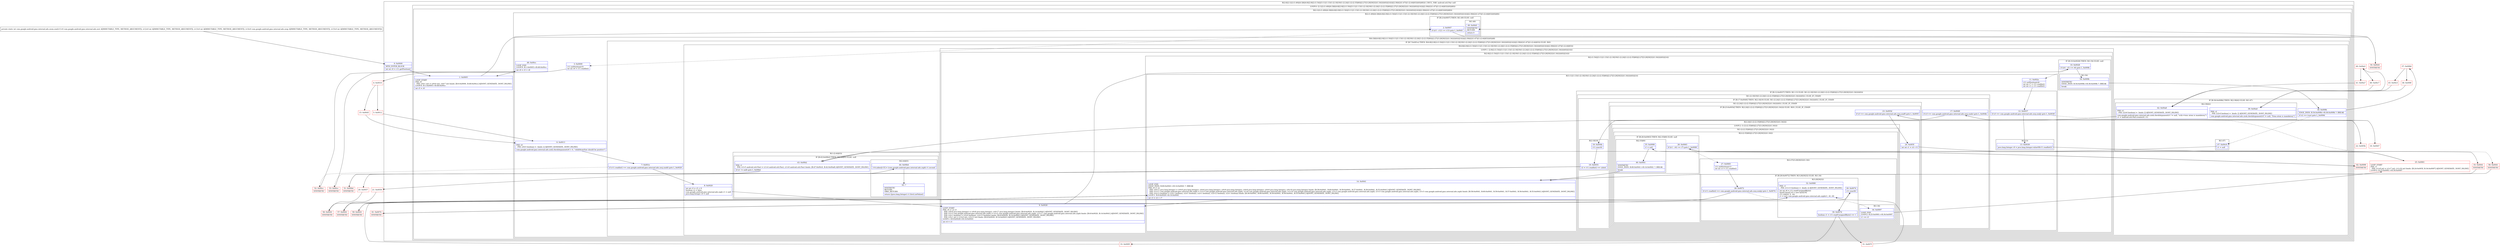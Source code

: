 digraph "CFG forcom.google.android.gms.internal.ads.zzom.zza(Lcom\/google\/android\/gms\/internal\/ads\/zzst;IILcom\/google\/android\/gms\/internal\/ads\/zzop;I)I" {
subgraph cluster_Region_1492737089 {
label = "R(2:0|(2:1|(2:(1:49)|(4:3|6|(4:8|(2:9|(2:(1:54)|(3:11|(1:13)(1:(2:18|19)(1:(2:24|(1:(2:(2:35|60)|(2:27|(3:29|30|32)(1:34)))))(0)))|14)))|(2:39|42)(1:47)|(1:(2:44|63)))(0)|48)))) | DECL_VAR: android.util.Pair null\l";
node [shape=record,color=blue];
Node_0 [shape=record,label="{0\:\ 0x0000|MTH_ENTER_BLOCK\l|int int r0 = r11.getPosition()\l}"];
subgraph cluster_LoopRegion_1556338439 {
label = "LOOP:0: (2:1|(2:(1:49)|(4:3|6|(4:8|(2:9|(2:(1:54)|(3:11|(1:13)(1:(2:18|19)(1:(2:24|(1:(2:(2:35|60)|(2:27|(3:29|30|32)(1:34)))))(0)))|14)))|(2:39|42)(1:47)|(1:(2:44|63)))(0)|48)))";
node [shape=record,color=blue];
subgraph cluster_Region_159091776 {
label = "R(2:1|(2:(1:49)|(4:3|6|(4:8|(2:9|(2:(1:54)|(3:11|(1:13)(1:(2:18|19)(1:(2:24|(1:(2:(2:35|60)|(2:27|(3:29|30|32)(1:34)))))(0)))|14)))|(2:39|42)(1:47)|(1:(2:44|63)))(0)|48)))";
node [shape=record,color=blue];
Node_1 [shape=record,label="{1\:\ 0x0005|LOOP_START\lPHI: r0 \l  PHI: (r0v1 int) = (r0v0 int), (r0v7 int) binds: [B:0:0x0000, B:48:0x00cc] A[DONT_GENERATE, DONT_INLINE]\lLOOP:0: B:1:0x0005\-\>B:48:0x00cc\l|int r5 = r0\l}"];
subgraph cluster_Region_2103622100 {
label = "R(2:(1:49)|(4:3|6|(4:8|(2:9|(2:(1:54)|(3:11|(1:13)(1:(2:18|19)(1:(2:24|(1:(2:(2:35|60)|(2:27|(3:29|30|32)(1:34)))))(0)))|14)))|(2:39|42)(1:47)|(1:(2:44|63)))(0)|48))";
node [shape=record,color=blue];
subgraph cluster_IfRegion_196299622 {
label = "IF [B:2:0x0007] THEN: R(1:49) ELSE: null";
node [shape=record,color=blue];
Node_2 [shape=record,label="{2\:\ 0x0007|if ((r5 \- r12) \>= r13) goto L_0x00d1\l}"];
subgraph cluster_Region_1098961550 {
label = "R(1:49)";
node [shape=record,color=blue];
Node_49 [shape=record,label="{49\:\ 0x00d1|SYNTHETIC\lRETURN\l|return 0\l}"];
}
}
subgraph cluster_Region_297781174 {
label = "R(4:3|6|(4:8|(2:9|(2:(1:54)|(3:11|(1:13)(1:(2:18|19)(1:(2:24|(1:(2:(2:35|60)|(2:27|(3:29|30|32)(1:34)))))(0)))|14)))|(2:39|42)(1:47)|(1:(2:44|63)))(0)|48)";
node [shape=record,color=blue];
Node_3 [shape=record,label="{3\:\ 0x0009|r11.setPosition(r5)\lint int r6 = r11.readInt()\l}"];
Node_6 [shape=record,label="{6\:\ 0x0013|PHI: r0 \l  PHI: (r0v5 boolean) =  binds: [] A[DONT_GENERATE, DONT_INLINE]\l|com.google.android.gms.internal.ads.zzsk.checkArgument(r6 \> 0, \"childAtomSize should be positive\")\l}"];
subgraph cluster_IfRegion_712318359 {
label = "IF [B:7:0x001e] THEN: R(4:8|(2:9|(2:(1:54)|(3:11|(1:13)(1:(2:18|19)(1:(2:24|(1:(2:(2:35|60)|(2:27|(3:29|30|32)(1:34)))))(0)))|14)))|(2:39|42)(1:47)|(1:(2:44|63))) ELSE: R(0)";
node [shape=record,color=blue];
Node_7 [shape=record,label="{7\:\ 0x001e|if (r11.readInt() == com.google.android.gms.internal.ads.zzoj.zzald) goto L_0x0020\l}"];
subgraph cluster_Region_431621381 {
label = "R(4:8|(2:9|(2:(1:54)|(3:11|(1:13)(1:(2:18|19)(1:(2:24|(1:(2:(2:35|60)|(2:27|(3:29|30|32)(1:34)))))(0)))|14)))|(2:39|42)(1:47)|(1:(2:44|63)))";
node [shape=record,color=blue];
Node_8 [shape=record,label="{8\:\ 0x0020|int int r3 = r5 + 8\lboolean r2 = false\lcom.google.android.gms.internal.ads.zzpb r1 = null\ljava.lang.Integer r0 = null\l}"];
subgraph cluster_LoopRegion_1758239793 {
label = "LOOP:1: (2:9|(2:(1:54)|(3:11|(1:13)(1:(2:18|19)(1:(2:24|(1:(2:(2:35|60)|(2:27|(3:29|30|32)(1:34)))))(0)))|14)))";
node [shape=record,color=blue];
subgraph cluster_Region_853737355 {
label = "R(2:9|(2:(1:54)|(3:11|(1:13)(1:(2:18|19)(1:(2:24|(1:(2:(2:35|60)|(2:27|(3:29|30|32)(1:34)))))(0)))|14)))";
node [shape=record,color=blue];
Node_9 [shape=record,label="{9\:\ 0x0026|LOOP_START\lPHI: r0 r1 r2 r3 \l  PHI: (r0v9 java.lang.Integer) = (r0v8 java.lang.Integer), (r0v17 java.lang.Integer) binds: [B:8:0x0020, B:14:0x0041] A[DONT_GENERATE, DONT_INLINE]\l  PHI: (r1v3 com.google.android.gms.internal.ads.zzpb) = (r1v2 com.google.android.gms.internal.ads.zzpb), (r1v17 com.google.android.gms.internal.ads.zzpb) binds: [B:8:0x0020, B:14:0x0041] A[DONT_GENERATE, DONT_INLINE]\l  PHI: (r2v1 boolean) = (r2v0 boolean), (r2v13 boolean) binds: [B:8:0x0020, B:14:0x0041] A[DONT_GENERATE, DONT_INLINE]\l  PHI: (r3v1 int) = (r3v0 int), (r3v13 int) binds: [B:8:0x0020, B:14:0x0041] A[DONT_GENERATE, DONT_INLINE]\lLOOP:1: B:9:0x0026\-\>B:14:0x0041\l|int r4 = r3\l}"];
subgraph cluster_Region_8922341 {
label = "R(2:(1:54)|(3:11|(1:13)(1:(2:18|19)(1:(2:24|(1:(2:(2:35|60)|(2:27|(3:29|30|32)(1:34)))))(0)))|14))";
node [shape=record,color=blue];
subgraph cluster_IfRegion_1993864179 {
label = "IF [B:10:0x0028] THEN: R(1:54) ELSE: null";
node [shape=record,color=blue];
Node_10 [shape=record,label="{10\:\ 0x0028|if ((r4 \- r5) \>= r6) goto L_0x009b\l}"];
subgraph cluster_Region_1205568216 {
label = "R(1:54)";
node [shape=record,color=blue];
Node_54 [shape=record,label="{54\:\ 0x009b|SYNTHETIC\lEDGE_INSN: B:54:0x009b\-\>B:36:0x009b ?: BREAK  \l|break\l}"];
}
}
subgraph cluster_Region_597391589 {
label = "R(3:11|(1:13)(1:(2:18|19)(1:(2:24|(1:(2:(2:35|60)|(2:27|(3:29|30|32)(1:34)))))(0)))|14)";
node [shape=record,color=blue];
Node_11 [shape=record,label="{11\:\ 0x002a|r11.setPosition(r4)\lint int r7 = r11.readInt()\lint int r3 = r11.readInt()\l}"];
subgraph cluster_IfRegion_1781306309 {
label = "IF [B:12:0x0037] THEN: R(1:13) ELSE: R(1:(2:18|19)(1:(2:24|(1:(2:(2:35|60)|(2:27|(3:29|30|32)(1:34)))))(0)))";
node [shape=record,color=blue];
Node_12 [shape=record,label="{12\:\ 0x0037|if (r3 == com.google.android.gms.internal.ads.zzoj.zzalj) goto L_0x0039\l}"];
subgraph cluster_Region_788620305 {
label = "R(1:13)";
node [shape=record,color=blue];
Node_13 [shape=record,label="{13\:\ 0x0039|java.lang.Integer r0 = java.lang.Integer.valueOf(r11.readInt())\l}"];
}
subgraph cluster_Region_1161864721 {
label = "R(1:(2:18|19)(1:(2:24|(1:(2:(2:35|60)|(2:27|(3:29|30|32)(1:34)))))(0))) | ELSE_IF_CHAIN\l";
node [shape=record,color=blue];
subgraph cluster_IfRegion_1951820017 {
label = "IF [B:17:0x0049] THEN: R(2:18|19) ELSE: R(1:(2:24|(1:(2:(2:35|60)|(2:27|(3:29|30|32)(1:34)))))(0)) | ELSE_IF_CHAIN\l";
node [shape=record,color=blue];
Node_17 [shape=record,label="{17\:\ 0x0049|if (r3 == com.google.android.gms.internal.ads.zzoj.zzale) goto L_0x004b\l}"];
subgraph cluster_Region_2075739903 {
label = "R(2:18|19)";
node [shape=record,color=blue];
Node_18 [shape=record,label="{18\:\ 0x004b|r11.zzac(4)\l}"];
Node_19 [shape=record,label="{19\:\ 0x0055|r2 = r11.readInt() == zzbeh\l}"];
}
subgraph cluster_Region_1231128476 {
label = "R(1:(2:24|(1:(2:(2:35|60)|(2:27|(3:29|30|32)(1:34)))))(0)) | ELSE_IF_CHAIN\l";
node [shape=record,color=blue];
subgraph cluster_IfRegion_734051962 {
label = "IF [B:23:0x005d] THEN: R(2:24|(1:(2:(2:35|60)|(2:27|(3:29|30|32)(1:34))))) ELSE: R(0) | ELSE_IF_CHAIN\l";
node [shape=record,color=blue];
Node_23 [shape=record,label="{23\:\ 0x005d|if (r3 == com.google.android.gms.internal.ads.zzoj.zzalf) goto L_0x005f\l}"];
subgraph cluster_Region_112401139 {
label = "R(2:24|(1:(2:(2:35|60)|(2:27|(3:29|30|32)(1:34)))))";
node [shape=record,color=blue];
Node_24 [shape=record,label="{24\:\ 0x005f|int int r1 = r4 + 8\l}"];
subgraph cluster_LoopRegion_135216473 {
label = "LOOP:2: (1:(2:(2:35|60)|(2:27|(3:29|30|32)(1:34))))";
node [shape=record,color=blue];
subgraph cluster_Region_333034434 {
label = "R(1:(2:(2:35|60)|(2:27|(3:29|30|32)(1:34))))";
node [shape=record,color=blue];
subgraph cluster_Region_1399451526 {
label = "R(2:(2:35|60)|(2:27|(3:29|30|32)(1:34)))";
node [shape=record,color=blue];
subgraph cluster_IfRegion_1472266496 {
label = "IF [B:26:0x0063] THEN: R(2:35|60) ELSE: null";
node [shape=record,color=blue];
Node_26 [shape=record,label="{26\:\ 0x0063|if ((r1 \- r4) \>= r7) goto L_0x0099\l}"];
subgraph cluster_Region_1251762418 {
label = "R(2:35|60)";
node [shape=record,color=blue];
Node_35 [shape=record,label="{35\:\ 0x0099|r1 = null\l}"];
Node_60 [shape=record,label="{60\:\ 0x0041|SYNTHETIC\lEDGE_INSN: B:60:0x0041\-\>B:14:0x0041 ?: BREAK  \l|break\l}"];
}
}
subgraph cluster_Region_569286228 {
label = "R(2:27|(3:29|30|32)(1:34))";
node [shape=record,color=blue];
Node_27 [shape=record,label="{27\:\ 0x0065|r11.setPosition(r1)\lint int r3 = r11.readInt()\l}"];
subgraph cluster_IfRegion_384945936 {
label = "IF [B:28:0x0072] THEN: R(3:29|30|32) ELSE: R(1:34)";
node [shape=record,color=blue];
Node_28 [shape=record,label="{28\:\ 0x0072|if (r11.readInt() == com.google.android.gms.internal.ads.zzoj.zzalg) goto L_0x0074\l}"];
subgraph cluster_Region_1873264781 {
label = "R(3:29|30|32)";
node [shape=record,color=blue];
Node_29 [shape=record,label="{29\:\ 0x0074|r11.zzac(6)\l}"];
Node_30 [shape=record,label="{30\:\ 0x007d|boolean r1 = r11.readUnsignedByte() == 1\l}"];
Node_32 [shape=record,label="{32\:\ 0x0080|PHI: r1 \l  PHI: (r1v13 boolean) =  binds: [] A[DONT_GENERATE, DONT_INLINE]\l|int int r8 = r11.readUnsignedByte()\lbyte[] byte[] r9 = new byte[16]\lr11.zzb(r9, 0, 16)\lr1 = new com.google.android.gms.internal.ads.zzpb(r1, r8, r9)\l}"];
}
subgraph cluster_Region_802325200 {
label = "R(1:34)";
node [shape=record,color=blue];
Node_34 [shape=record,label="{34\:\ 0x0097|LOOP_END\lLOOP:2: B:25:0x0061\-\>B:34:0x0097\l|r1 += r3\l}"];
}
}
}
}
}
}
}
subgraph cluster_Region_1734729058 {
label = "R(0)";
node [shape=record,color=blue];
}
}
}
}
}
}
Node_14 [shape=record,label="{14\:\ 0x0041|LOOP_END\lEDGE_INSN: B:60:0x0041\-\>B:14:0x0041 ?: BREAK  \lPHI: r0 r1 r2 \l  PHI: (r0v17 java.lang.Integer) = (r0v9 java.lang.Integer), (r0v9 java.lang.Integer), (r0v9 java.lang.Integer), (r0v9 java.lang.Integer), (r0v9 java.lang.Integer), (r0v19 java.lang.Integer) binds: [B:58:0x0041, B:60:0x0041, B:59:0x0041, B:57:0x0041, B:56:0x0041, B:55:0x0041] A[DONT_GENERATE, DONT_INLINE]\l  PHI: (r1v17 com.google.android.gms.internal.ads.zzpb) = (r1v3 com.google.android.gms.internal.ads.zzpb), (r1v9 com.google.android.gms.internal.ads.zzpb), (r1v14 com.google.android.gms.internal.ads.zzpb), (r1v3 com.google.android.gms.internal.ads.zzpb), (r1v3 com.google.android.gms.internal.ads.zzpb), (r1v3 com.google.android.gms.internal.ads.zzpb) binds: [B:58:0x0041, B:60:0x0041, B:59:0x0041, B:57:0x0041, B:56:0x0041, B:55:0x0041] A[DONT_GENERATE, DONT_INLINE]\l  PHI: (r2v13 boolean) = (r2v1 boolean), (r2v1 boolean), (r2v1 boolean), (r2v12 boolean), (r2v1 boolean) binds: [B:58:0x0041, B:60:0x0041, B:59:0x0041, B:56:0x0041, B:55:0x0041] A[DONT_GENERATE, DONT_INLINE]\lLOOP:1: B:9:0x0026\-\>B:14:0x0041\l|int r3 = r4 + r7\l}"];
}
}
}
}
subgraph cluster_IfRegion_850950672 {
label = "IF [B:36:0x009b] THEN: R(2:39|42) ELSE: R(1:47)";
node [shape=record,color=blue];
Node_36 [shape=record,label="{36\:\ 0x009b|EDGE_INSN: B:54:0x009b\-\>B:36:0x009b ?: BREAK  \l|if (r2 == true) goto L_0x009d\l}"];
subgraph cluster_Region_1578691896 {
label = "R(2:39|42)";
node [shape=record,color=blue];
Node_39 [shape=record,label="{39\:\ 0x00a0|PHI: r2 \l  PHI: (r2v4 boolean) =  binds: [] A[DONT_GENERATE, DONT_INLINE]\l|com.google.android.gms.internal.ads.zzsk.checkArgument(r0 != null, \"frma atom is mandatory\")\l}"];
Node_42 [shape=record,label="{42\:\ 0x00a8|PHI: r2 \l  PHI: (r2v6 boolean) =  binds: [] A[DONT_GENERATE, DONT_INLINE]\l|com.google.android.gms.internal.ads.zzsk.checkArgument(r1 != null, \"schi\-\>tenc atom is mandatory\")\lr1 = android.util.Pair.create(r0, r1)\l}"];
}
subgraph cluster_Region_1319720941 {
label = "R(1:47)";
node [shape=record,color=blue];
Node_47 [shape=record,label="{47\:\ 0x00c9|r1 = null\l}"];
}
}
subgraph cluster_Region_972830191 {
label = "R(1:(2:44|63))";
node [shape=record,color=blue];
subgraph cluster_IfRegion_628484233 {
label = "IF [B:43:0x00b2] THEN: R(2:44|63) ELSE: null";
node [shape=record,color=blue];
Node_43 [shape=record,label="{43\:\ 0x00b2|PHI: r1 \l  PHI: (r1v5 android.util.Pair) = (r1v4 android.util.Pair), (r1v6 android.util.Pair) binds: [B:47:0x00c9, B:42:0x00a8] A[DONT_GENERATE, DONT_INLINE]\l|if (r1 != null) goto L_0x00b4\l}"];
subgraph cluster_Region_1029974648 {
label = "R(2:44|63)";
node [shape=record,color=blue];
Node_44 [shape=record,label="{44\:\ 0x00b4|r14.zzbeo[r15] = (com.google.android.gms.internal.ads.zzpb) r1.second\l}"];
Node_63 [shape=record,label="{63\:\ ?|SYNTHETIC\lRETURN\lORIG_RETURN\l|return ((java.lang.Integer) r1.first).intValue()\l}"];
}
}
}
}
subgraph cluster_Region_1956871803 {
label = "R(0)";
node [shape=record,color=blue];
}
}
Node_48 [shape=record,label="{48\:\ 0x00cc|LOOP_END\lLOOP:0: B:1:0x0005\-\>B:48:0x00cc\l|int r0 = r5 + r6\l}"];
}
}
}
}
}
Node_4 [shape=record,color=red,label="{4\:\ 0x0010}"];
Node_5 [shape=record,color=red,label="{5\:\ 0x0012}"];
Node_15 [shape=record,color=red,label="{15\:\ 0x0045}"];
Node_16 [shape=record,color=red,label="{16\:\ 0x0047}"];
Node_20 [shape=record,color=red,label="{20\:\ 0x0057}"];
Node_21 [shape=record,color=red,label="{21\:\ 0x0059}"];
Node_22 [shape=record,color=red,label="{22\:\ 0x005b}"];
Node_25 [shape=record,color=red,label="{25\:\ 0x0061|LOOP_START\lPHI: r1 \l  PHI: (r1v8 int) = (r1v7 int), (r1v16 int) binds: [B:24:0x005f, B:34:0x0097] A[DONT_GENERATE, DONT_INLINE]\lLOOP:2: B:25:0x0061\-\>B:34:0x0097\l}"];
Node_31 [shape=record,color=red,label="{31\:\ 0x007f}"];
Node_33 [shape=record,color=red,label="{33\:\ 0x0095}"];
Node_37 [shape=record,color=red,label="{37\:\ 0x009d}"];
Node_38 [shape=record,color=red,label="{38\:\ 0x009f}"];
Node_40 [shape=record,color=red,label="{40\:\ 0x00a5}"];
Node_41 [shape=record,color=red,label="{41\:\ 0x00a7}"];
Node_45 [shape=record,color=red,label="{45\:\ 0x00c5}"];
Node_46 [shape=record,color=red,label="{46\:\ 0x00c7}"];
Node_50 [shape=record,color=red,label="{50\:\ 0x00d1|SYNTHETIC\l}"];
Node_51 [shape=record,color=red,label="{51\:\ 0x00b4|SYNTHETIC\l}"];
Node_52 [shape=record,color=red,label="{52\:\ 0x00cc|SYNTHETIC\l}"];
Node_53 [shape=record,color=red,label="{53\:\ 0x00cc|SYNTHETIC\l}"];
Node_55 [shape=record,color=red,label="{55\:\ 0x0041|SYNTHETIC\l}"];
Node_56 [shape=record,color=red,label="{56\:\ 0x0041|SYNTHETIC\l}"];
Node_57 [shape=record,color=red,label="{57\:\ 0x0041|SYNTHETIC\l}"];
Node_58 [shape=record,color=red,label="{58\:\ 0x0041|SYNTHETIC\l}"];
Node_59 [shape=record,color=red,label="{59\:\ 0x0041|SYNTHETIC\l}"];
Node_61 [shape=record,color=red,label="{61\:\ 0x0074|SYNTHETIC\l}"];
Node_62 [shape=record,color=red,label="{62\:\ 0x0099|SYNTHETIC\l}"];
MethodNode[shape=record,label="{private static int com.google.android.gms.internal.ads.zzom.zza((r11v0 com.google.android.gms.internal.ads.zzst A[IMMUTABLE_TYPE, METHOD_ARGUMENT]), (r12v0 int A[IMMUTABLE_TYPE, METHOD_ARGUMENT]), (r13v0 int A[IMMUTABLE_TYPE, METHOD_ARGUMENT]), (r14v0 com.google.android.gms.internal.ads.zzop A[IMMUTABLE_TYPE, METHOD_ARGUMENT]), (r15v0 int A[IMMUTABLE_TYPE, METHOD_ARGUMENT])) }"];
MethodNode -> Node_0;
Node_0 -> Node_1;
Node_1 -> Node_2;
Node_2 -> Node_3[style=dashed];
Node_2 -> Node_50;
Node_3 -> Node_4;
Node_6 -> Node_7;
Node_7 -> Node_8;
Node_7 -> Node_52[style=dashed];
Node_8 -> Node_9;
Node_9 -> Node_10;
Node_10 -> Node_11[style=dashed];
Node_10 -> Node_54;
Node_54 -> Node_36;
Node_11 -> Node_12;
Node_12 -> Node_13;
Node_12 -> Node_16[style=dashed];
Node_13 -> Node_55;
Node_17 -> Node_18;
Node_17 -> Node_22[style=dashed];
Node_18 -> Node_19;
Node_19 -> Node_20;
Node_19 -> Node_21;
Node_23 -> Node_24;
Node_23 -> Node_58[style=dashed];
Node_24 -> Node_25;
Node_26 -> Node_27[style=dashed];
Node_26 -> Node_62;
Node_35 -> Node_60;
Node_60 -> Node_14;
Node_27 -> Node_28;
Node_28 -> Node_34[style=dashed];
Node_28 -> Node_61;
Node_29 -> Node_30;
Node_30 -> Node_31;
Node_30 -> Node_33;
Node_32 -> Node_59;
Node_34 -> Node_25;
Node_14 -> Node_9;
Node_36 -> Node_37;
Node_36 -> Node_47[style=dashed];
Node_39 -> Node_40;
Node_42 -> Node_43;
Node_47 -> Node_43;
Node_43 -> Node_51;
Node_43 -> Node_53[style=dashed];
Node_44 -> Node_63;
Node_48 -> Node_1;
Node_4 -> Node_5;
Node_4 -> Node_15;
Node_5 -> Node_6;
Node_15 -> Node_6;
Node_16 -> Node_17;
Node_20 -> Node_56;
Node_21 -> Node_57;
Node_22 -> Node_23;
Node_25 -> Node_26;
Node_31 -> Node_32;
Node_33 -> Node_32;
Node_37 -> Node_38;
Node_37 -> Node_45;
Node_38 -> Node_39;
Node_40 -> Node_41;
Node_40 -> Node_46;
Node_41 -> Node_42;
Node_45 -> Node_39;
Node_46 -> Node_42;
Node_50 -> Node_49;
Node_51 -> Node_44;
Node_52 -> Node_48;
Node_53 -> Node_48;
Node_55 -> Node_14;
Node_56 -> Node_14;
Node_57 -> Node_14;
Node_58 -> Node_14;
Node_59 -> Node_14;
Node_61 -> Node_29;
Node_62 -> Node_35;
}

